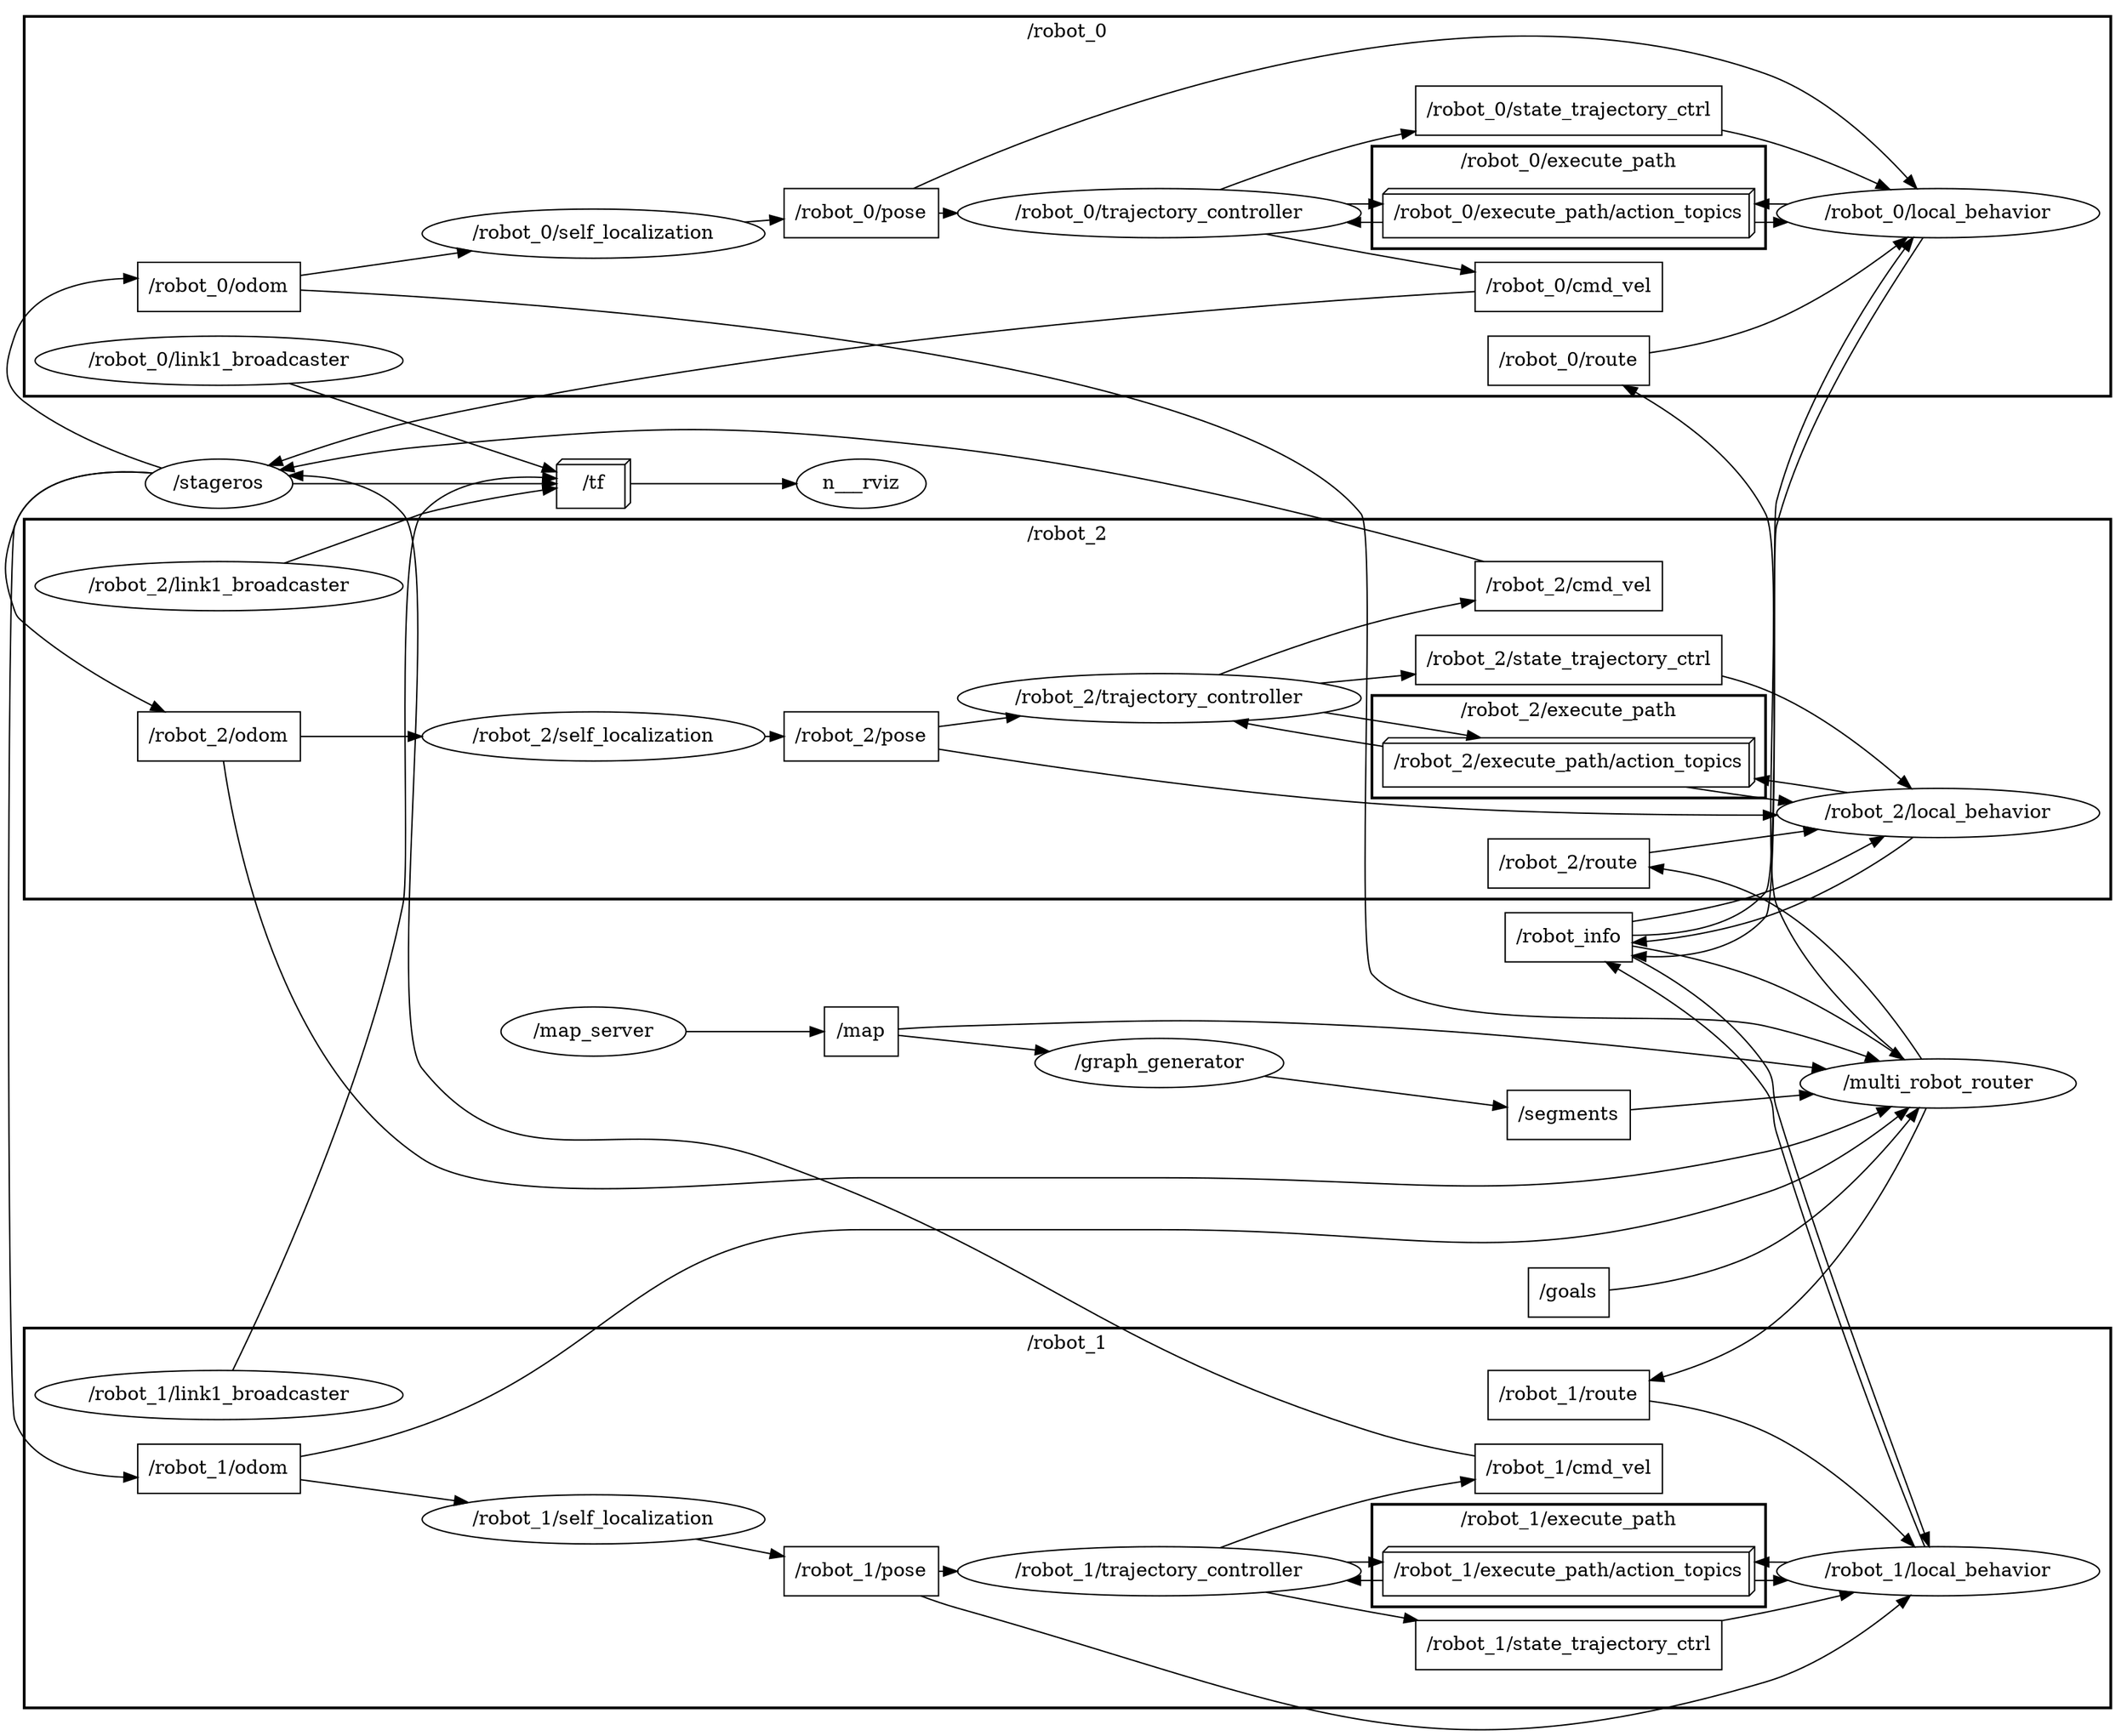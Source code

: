 digraph graphname {
	graph [bb="0,0,1248.9,1238",
		compound=True,
		rank=same,
		rankdir=LR,
		ranksep=0.2
	];
	node [label="\N"];
	subgraph cluster___robot_2 {
		graph [bb="13.707,583.99,1240.9,861.99",
			compound=True,
			label="/robot_2",
			lheight=0.21,
			lp="627.32,850.49",
			lwidth=0.64,
			rank=same,
			rankdir=LR,
			ranksep=0.2,
			style=bold
		];
		subgraph cluster___robot_2__execute_path {
			graph [bb="806.15,657.99,1035.1,732.99",
				compound=True,
				label="/robot_2/execute_path",
				lheight=0.21,
				lp="920.65,721.49",
				lwidth=1.68,
				rank=same,
				rankdir=LR,
				ranksep=0.2,
				style=bold
			];
			n_n__robot_2__execute_path__action_topics			 [URL=topic_3A__robot_2__execute_path__action_topics,
				height=0.5,
				label="/robot_2/execute_path/action_topics",
				pos="920.65,683.99",
				shape=box3d,
				tooltip="topic:/robot_2/execute_path/action_topics",
				width=2.9583];
		}
		n___robot_2__trajectory_controller		 [URL=__robot_2__trajectory_controller,
			height=0.5,
			label="/robot_2/trajectory_controller",
			pos="683.11,730.99",
			shape=ellipse,
			tooltip="/robot_2/trajectory_controller",
			width=3.1955];
		n_n__robot_2__execute_path__action_topics -> n___robot_2__trajectory_controller		 [penwidth=1,
			pos="e,726.45,714.25 813.92,695.45 811.3,695.97 808.71,696.48 806.15,696.99 783.26,701.55 757.99,706.71 736.4,711.83"];
		n___robot_2__local_behavior		 [URL=__robot_2__local_behavior,
			height=0.5,
			label="/robot_2/local_behavior",
			pos="1138,646.99",
			shape=ellipse,
			tooltip="/robot_2/local_behavior",
			width=2.6359];
		n_n__robot_2__execute_path__action_topics -> n___robot_2__local_behavior		 [penwidth=1,
			pos="e,1052.7,654.88 989.8,665.96 1006.5,662.72 1024.7,659.47 1042.3,656.55"];
		t___robot_2__odom		 [URL=topic_3A__robot_2__odom,
			height=0.5,
			label="/robot_2/odom",
			pos="127.65,702.99",
			shape=box,
			tooltip="topic:/robot_2/odom",
			width=1.3611];
		n___robot_2__self_localization		 [URL=__robot_2__self_localization,
			height=0.5,
			label="/robot_2/self_localization",
			pos="348.33,702.99",
			shape=ellipse,
			tooltip="/robot_2/self_localization",
			width=2.7984];
		t___robot_2__odom -> n___robot_2__self_localization		 [penwidth=1,
			pos="e,247.2,702.99 176.91,702.99 194.83,702.99 215.96,702.99 237.14,702.99"];
		t___robot_2__route		 [URL=topic_3A__robot_2__route,
			height=0.5,
			label="/robot_2/route",
			pos="920.65,609.99",
			shape=box,
			tooltip="topic:/robot_2/route",
			width=1.3056];
		t___robot_2__route -> n___robot_2__local_behavior		 [penwidth=1,
			pos="e,1067.2,634.99 967.86,617.93 993.84,622.39 1027,628.09 1057.1,633.26"];
		t___robot_2__cmd_vel		 [URL=topic_3A__robot_2__cmd_vel,
			height=0.5,
			label="/robot_2/cmd_vel",
			pos="920.65,812.99",
			shape=box,
			tooltip="topic:/robot_2/cmd_vel",
			width=1.5694];
		t___robot_2__pose		 [URL=topic_3A__robot_2__pose,
			height=0.5,
			label="/robot_2/pose",
			pos="508.57,702.99",
			shape=box,
			tooltip="topic:/robot_2/pose",
			width=1.2639];
		t___robot_2__pose -> n___robot_2__trajectory_controller		 [penwidth=1,
			pos="e,602.69,718.1 554.45,710.28 566.23,712.19 579.35,714.32 592.58,716.46"];
		t___robot_2__pose -> n___robot_2__local_behavior		 [penwidth=1,
			pos="e,1043.4,645.42 554.28,693.56 612.11,681.83 716.12,662.34 806.15,653.99 881.91,646.97 967.83,645.34 1033.1,645.4"];
		t___robot_2__state_trajectory_ctrl		 [URL=topic_3A__robot_2__state_trajectory_ctrl,
			height=0.5,
			label="/robot_2/state_trajectory_ctrl",
			pos="920.65,758.99",
			shape=box,
			tooltip="topic:/robot_2/state_trajectory_ctrl",
			width=2.4167];
		t___robot_2__state_trajectory_ctrl -> n___robot_2__local_behavior		 [penwidth=1,
			pos="e,1122.1,665.01 1007.9,747.36 1017.3,744.61 1026.6,741.2 1035.1,736.99 1066.9,721.37 1096.4,693.2 1115.4,672.52"];
		n___robot_2__link1_broadcaster		 [URL=__robot_2__link1_broadcaster,
			height=0.5,
			label="/robot_2/link1_broadcaster",
			pos="127.65,812.99",
			shape=ellipse,
			tooltip="/robot_2/link1_broadcaster",
			width=2.9428];
		n___robot_2__self_localization -> t___robot_2__pose		 [penwidth=1,
			pos="e,462.78,702.99 449.1,702.99 450.27,702.99 451.44,702.99 452.59,702.99"];
		n___robot_2__trajectory_controller -> n_n__robot_2__execute_path__action_topics		 [penwidth=1,
			pos="e,869.34,702 777.7,720.67 787.31,718.77 796.92,716.83 806.15,714.99 823.43,711.55 842.2,707.88 859.41,704.18"];
		n___robot_2__trajectory_controller -> t___robot_2__cmd_vel		 [penwidth=1,
			pos="e,863.92,801.95 717.6,748.17 741.74,760.03 775.35,775.5 806.15,785.99 821.47,791.21 838.29,795.81 854.17,799.65"];
		n___robot_2__trajectory_controller -> t___robot_2__state_trajectory_ctrl		 [penwidth=1,
			pos="e,833.46,748.75 775.18,741.82 790.89,743.69 807.28,745.63 823.13,747.52"];
		n___robot_2__local_behavior -> n_n__robot_2__execute_path__action_topics		 [penwidth=1,
			pos="e,1027.5,672.57 1084.4,661.93 1070.1,664.88 1054,667.92 1037.7,670.8"];
	}
	subgraph cluster___robot_0 {
		graph [bb="13.707,951.99,1240.9,1230",
			compound=True,
			label="/robot_0",
			lheight=0.21,
			lp="627.32,1218.5",
			lwidth=0.64,
			rank=same,
			rankdir=LR,
			ranksep=0.2,
			style=bold
		];
		subgraph cluster___robot_0__execute_path {
			graph [bb="806.15,1060,1035.1,1135",
				compound=True,
				label="/robot_0/execute_path",
				lheight=0.21,
				lp="920.65,1123.5",
				lwidth=1.68,
				rank=same,
				rankdir=LR,
				ranksep=0.2,
				style=bold
			];
			n_n__robot_0__execute_path__action_topics			 [URL=topic_3A__robot_0__execute_path__action_topics,
				height=0.5,
				label="/robot_0/execute_path/action_topics",
				pos="920.65,1086",
				shape=box3d,
				tooltip="topic:/robot_0/execute_path/action_topics",
				width=2.9583];
		}
		n___robot_0__trajectory_controller		 [URL=__robot_0__trajectory_controller,
			height=0.5,
			label="/robot_0/trajectory_controller",
			pos="683.11,1086",
			shape=ellipse,
			tooltip="/robot_0/trajectory_controller",
			width=3.1955];
		n_n__robot_0__execute_path__action_topics -> n___robot_0__trajectory_controller		 [penwidth=1,
			pos="e,790.17,1079.3 814.05,1079.3 809.46,1079.3 804.85,1079.2 800.24,1079.2"];
		n___robot_0__local_behavior		 [URL=__robot_0__local_behavior,
			height=0.5,
			label="/robot_0/local_behavior",
			pos="1138,1086",
			shape=ellipse,
			tooltip="/robot_0/local_behavior",
			width=2.6359];
		n_n__robot_0__execute_path__action_topics -> n___robot_0__local_behavior		 [penwidth=1,
			pos="e,1049.7,1079.4 1027.5,1079.2 1031.5,1079.2 1035.6,1079.2 1039.7,1079.3"];
		t___robot_0__cmd_vel		 [URL=topic_3A__robot_0__cmd_vel,
			height=0.5,
			label="/robot_0/cmd_vel",
			pos="920.65,1032",
			shape=box,
			tooltip="topic:/robot_0/cmd_vel",
			width=1.5694];
		t___robot_0__route		 [URL=topic_3A__robot_0__route,
			height=0.5,
			label="/robot_0/route",
			pos="920.65,977.99",
			shape=box,
			tooltip="topic:/robot_0/route",
			width=1.3056];
		t___robot_0__route -> n___robot_0__local_behavior		 [penwidth=1,
			pos="e,1119.6,1068.1 967.68,984.22 988.95,988.27 1014.1,994.76 1035.1,1005 1064.3,1019.1 1092.7,1042.8 1112.1,1060.9"];
		t___robot_0__odom		 [URL=topic_3A__robot_0__odom,
			height=0.5,
			label="/robot_0/odom",
			pos="127.65,1032",
			shape=box,
			tooltip="topic:/robot_0/odom",
			width=1.3611];
		n___robot_0__self_localization		 [URL=__robot_0__self_localization,
			height=0.5,
			label="/robot_0/self_localization",
			pos="348.33,1071",
			shape=ellipse,
			tooltip="/robot_0/self_localization",
			width=2.7984];
		t___robot_0__odom -> n___robot_0__self_localization		 [penwidth=1,
			pos="e,276.35,1058.3 176.91,1040.6 203.13,1045.3 236.24,1051.2 266.29,1056.5"];
		t___robot_0__pose		 [URL=topic_3A__robot_0__pose,
			height=0.5,
			label="/robot_0/pose",
			pos="508.57,1086",
			shape=box,
			tooltip="topic:/robot_0/pose",
			width=1.2639];
		t___robot_0__pose -> n___robot_0__trajectory_controller		 [penwidth=1,
			pos="e,567.81,1086 554.45,1086 555.53,1086 556.61,1086 557.71,1086"];
		t___robot_0__pose -> n___robot_0__local_behavior		 [penwidth=1,
			pos="e,1125.9,1103.9 540.73,1104 624.04,1149.8 857.63,1261.6 1035.1,1188 1072,1172.7 1102.4,1137 1120.2,1112.2"];
		t___robot_0__state_trajectory_ctrl		 [URL=topic_3A__robot_0__state_trajectory_ctrl,
			height=0.5,
			label="/robot_0/state_trajectory_ctrl",
			pos="920.65,1161",
			shape=box,
			tooltip="topic:/robot_0/state_trajectory_ctrl",
			width=2.4167];
		t___robot_0__state_trajectory_ctrl -> n___robot_0__local_behavior		 [penwidth=1,
			pos="e,1109,1103.4 1007.9,1147 1017.2,1144.7 1026.4,1142 1035.1,1139 1057.6,1131.1 1081.3,1119.1 1100.2,1108.4"];
		n___robot_0__trajectory_controller -> n_n__robot_0__execute_path__action_topics		 [penwidth=1,
			pos="e,814.05,1092.7 790.17,1092.7 794.75,1092.7 799.37,1092.7 803.98,1092.7"];
		n___robot_0__trajectory_controller -> t___robot_0__cmd_vel		 [penwidth=1,
			pos="e,863.86,1043.4 744.54,1070.7 764.16,1065.9 786.05,1060.6 806.15,1056 821.53,1052.5 838.13,1048.9 853.75,1045.5"];
		n___robot_0__trajectory_controller -> t___robot_0__state_trajectory_ctrl		 [penwidth=1,
			pos="e,833.63,1146.4 718.33,1103.3 742.38,1114.8 775.59,1129.5 806.15,1139 811.8,1140.7 817.65,1142.4 823.59,1143.9"];
		n___robot_0__self_localization -> t___robot_0__pose		 [penwidth=1,
			pos="e,462.75,1081.7 437.7,1079.4 442.7,1079.8 447.64,1080.3 452.45,1080.8"];
		n___robot_0__local_behavior -> n_n__robot_0__execute_path__action_topics		 [penwidth=1,
			pos="e,1027.5,1092.7 1049.7,1092.6 1045.7,1092.7 1041.6,1092.7 1037.6,1092.7"];
		n___robot_0__link1_broadcaster		 [URL=__robot_0__link1_broadcaster,
			height=0.5,
			label="/robot_0/link1_broadcaster",
			pos="127.65,977.99",
			shape=ellipse,
			tooltip="/robot_0/link1_broadcaster",
			width=2.9428];
	}
	subgraph cluster___robot_1 {
		graph [bb="13.707,12.992,1240.9,290.99",
			compound=True,
			label="/robot_1",
			lheight=0.21,
			lp="627.32,279.49",
			lwidth=0.64,
			rank=same,
			rankdir=LR,
			ranksep=0.2,
			style=bold
		];
		subgraph cluster___robot_1__execute_path {
			graph [bb="806.15,86.992,1035.1,161.99",
				compound=True,
				label="/robot_1/execute_path",
				lheight=0.21,
				lp="920.65,150.49",
				lwidth=1.68,
				rank=same,
				rankdir=LR,
				ranksep=0.2,
				style=bold
			];
			n_n__robot_1__execute_path__action_topics			 [URL=topic_3A__robot_1__execute_path__action_topics,
				height=0.5,
				label="/robot_1/execute_path/action_topics",
				pos="920.65,112.99",
				shape=box3d,
				tooltip="topic:/robot_1/execute_path/action_topics",
				width=2.9583];
		}
		n___robot_1__local_behavior		 [URL=__robot_1__local_behavior,
			height=0.5,
			label="/robot_1/local_behavior",
			pos="1138,112.99",
			shape=ellipse,
			tooltip="/robot_1/local_behavior",
			width=2.6359];
		n_n__robot_1__execute_path__action_topics -> n___robot_1__local_behavior		 [penwidth=1,
			pos="e,1049.7,106.35 1027.5,106.24 1031.5,106.24 1035.6,106.25 1039.7,106.27"];
		n___robot_1__trajectory_controller		 [URL=__robot_1__trajectory_controller,
			height=0.5,
			label="/robot_1/trajectory_controller",
			pos="683.11,112.99",
			shape=ellipse,
			tooltip="/robot_1/trajectory_controller",
			width=3.1955];
		n_n__robot_1__execute_path__action_topics -> n___robot_1__trajectory_controller		 [penwidth=1,
			pos="e,790.17,106.27 814.05,106.27 809.46,106.25 804.85,106.24 800.24,106.24"];
		t___robot_1__state_trajectory_ctrl		 [URL=topic_3A__robot_1__state_trajectory_ctrl,
			height=0.5,
			label="/robot_1/state_trajectory_ctrl",
			pos="920.65,58.992",
			shape=box,
			tooltip="topic:/robot_1/state_trajectory_ctrl",
			width=2.4167];
		t___robot_1__state_trajectory_ctrl -> n___robot_1__local_behavior		 [penwidth=1,
			pos="e,1087.8,97.641 1008,76.506 1017.2,78.593 1026.4,80.773 1035.1,82.992 1049,86.498 1063.9,90.638 1077.8,94.703"];
		t___robot_1__pose		 [URL=topic_3A__robot_1__pose,
			height=0.5,
			label="/robot_1/pose",
			pos="508.57,112.99",
			shape=box,
			tooltip="topic:/robot_1/pose",
			width=1.2639];
		t___robot_1__pose -> n___robot_1__local_behavior		 [penwidth=1,
			pos="e,1121.6,94.939 545.6,94.936 552.92,91.673 560.66,88.513 568.07,85.992 765.92,18.726 837.85,-36.876 1035.1,31.992 1066.6,42.972 1095.6,68.169 1114.6,87.567"];
		t___robot_1__pose -> n___robot_1__trajectory_controller		 [penwidth=1,
			pos="e,567.81,112.99 554.45,112.99 555.53,112.99 556.61,112.99 557.71,112.99"];
		t___robot_1__cmd_vel		 [URL=topic_3A__robot_1__cmd_vel,
			height=0.5,
			label="/robot_1/cmd_vel",
			pos="920.65,187.99",
			shape=box,
			tooltip="topic:/robot_1/cmd_vel",
			width=1.5694];
		t___robot_1__route		 [URL=topic_3A__robot_1__route,
			height=0.5,
			label="/robot_1/route",
			pos="920.65,241.99",
			shape=box,
			tooltip="topic:/robot_1/route",
			width=1.3056];
		t___robot_1__route -> n___robot_1__local_behavior		 [penwidth=1,
			pos="e,1124.1,131.14 967.68,236.93 989.2,233.13 1014.6,226.51 1035.1,214.99 1069,196.07 1099.2,162.68 1117.8,139.27"];
		t___robot_1__odom		 [URL=topic_3A__robot_1__odom,
			height=0.5,
			label="/robot_1/odom",
			pos="127.65,187.99",
			shape=box,
			tooltip="topic:/robot_1/odom",
			width=1.3611];
		n___robot_1__self_localization		 [URL=__robot_1__self_localization,
			height=0.5,
			label="/robot_1/self_localization",
			pos="348.33,150.99",
			shape=ellipse,
			tooltip="/robot_1/self_localization",
			width=2.7984];
		t___robot_1__odom -> n___robot_1__self_localization		 [penwidth=1,
			pos="e,274.67,163.29 176.91,179.83 202.67,175.47 235.1,169.98 264.74,164.97"];
		n___robot_1__link1_broadcaster		 [URL=__robot_1__link1_broadcaster,
			height=0.5,
			label="/robot_1/link1_broadcaster",
			pos="127.65,241.99",
			shape=ellipse,
			tooltip="/robot_1/link1_broadcaster",
			width=2.9428];
		n___robot_1__local_behavior -> n_n__robot_1__execute_path__action_topics		 [penwidth=1,
			pos="e,1027.5,119.74 1049.7,119.63 1045.7,119.68 1041.6,119.71 1037.6,119.72"];
		n___robot_1__trajectory_controller -> n_n__robot_1__execute_path__action_topics		 [penwidth=1,
			pos="e,814.05,119.71 790.17,119.71 794.75,119.74 799.37,119.75 803.98,119.74"];
		n___robot_1__trajectory_controller -> t___robot_1__state_trajectory_ctrl		 [penwidth=1,
			pos="e,833.44,76.912 744.54,97.723 764.16,92.877 786.05,87.587 806.15,82.992 811.81,81.698 817.63,80.392 823.52,79.091"];
		n___robot_1__trajectory_controller -> t___robot_1__cmd_vel		 [penwidth=1,
			pos="e,863.92,179.69 718.33,130.25 742.38,141.78 775.59,156.52 806.15,165.99 821.33,170.7 837.97,174.6 853.72,177.74"];
		n___robot_1__self_localization -> t___robot_1__pose		 [penwidth=1,
			pos="e,462.96,123.71 409.15,136.63 423.52,133.18 438.79,129.51 452.91,126.12"];
	}
	n___multi_robot_router	 [URL=__multi_robot_router,
		height=0.5,
		label="/multi_robot_router",
		pos="1138,436.99",
		shape=ellipse,
		tooltip="/multi_robot_router",
		width=2.2387];
	t___robot_2__odom -> n___multi_robot_router	 [penwidth=1,
		pos="e,1060.5,431.83 140.2,684.73 181.56,621.83 329.36,417.99 507.57,417.99 507.57,417.99 507.57,417.99 684.11,417.99 811.74,417.99 959.43,425.62 1050.5,431.21"];
	n___stageros	 [URL=__stageros,
		height=0.5,
		label="/stageros",
		pos="127.65,887.99",
		shape=ellipse,
		tooltip="/stageros",
		width=1.1735];
	t___robot_2__cmd_vel -> n___stageros	 [penwidth=1,
		pos="e,162.91,897.91 871.17,831.09 801.99,855.86 670.44,899.06 554.07,914.99 419.11,933.47 382.96,930.16 247.59,914.99 222.5,912.18 194.98,906.13 172.73,900.47"];
	n_n__tf	 [URL=topic_3A__tf,
		height=0.5,
		label="/tf",
		pos="348.33,887.99",
		shape=box3d,
		tooltip="topic:/tf",
		width=0.75];
	n___robot_2__link1_broadcaster -> n_n__tf	 [penwidth=1,
		pos="e,321.11,883.71 164.65,830 193.42,843.4 231.48,860.69 247.59,865.99 268.29,872.81 292.1,878.15 311.27,881.86"];
	t___robot_info	 [URL=topic_3A__robot_info,
		height=0.5,
		label="/robot_info",
		pos="920.65,555.99",
		shape=box,
		tooltip="topic:/robot_info",
		width=1.0694];
	n___robot_2__local_behavior -> t___robot_info	 [penwidth=1,
		pos="e,959.25,552.54 1122.8,628.96 1104,611.03 1069.2,585.17 1035.1,570.99 1014.4,562.34 990.16,556.67 969.42,553.77"];
	t___robot_0__cmd_vel -> n___stageros	 [penwidth=1,
		pos="e,156.35,901.4 863.86,1028.6 747.51,1020.5 471.24,996.14 247.59,935.99 219.37,928.4 188.82,915.98 165.75,905.67"];
	t___robot_0__odom -> n___multi_robot_router	 [penwidth=1,
		pos="e,1058.9,440.64 176.85,1037.8 303.95,1050.2 648.66,1063.4 798.15,865.99 811.27,848.67 791.52,491.06 806.15,474.99 822.28,457.27 956.29,446.56 1048.7,441.22"];
	n___robot_0__local_behavior -> t___robot_info	 [penwidth=1,
		pos="e,959.32,545.44 1129.1,1068 1109.9,1029.9 1061.2,939.54 1043.1,856.99 1039.7,841.47 1045.3,583.2 1035.1,570.99 1019.4,552.13 992.92,545.79 969.48,545.3"];
	n___robot_0__link1_broadcaster -> n_n__tf	 [penwidth=1,
		pos="e,321.26,898.72 169.01,961.38 209.97,944.52 272.75,918.69 311.86,902.59"];
	t___robot_1__cmd_vel -> n___stageros	 [penwidth=1,
		pos="e,169.41,890.73 864.01,197.48 706.52,224.61 267.65,302.03 247.59,325.99 209.06,372.01 272.03,819.89 233.59,865.99 220.54,881.64 199.48,887.93 179.63,890"];
	t___robot_1__odom -> n___multi_robot_router	 [penwidth=1,
		pos="e,1128.8,418.93 176.89,193.77 361.84,215.98 1016.2,295.17 1035.1,305.99 1077.1,330 1107.9,378.84 1124,409.63"];
	n___robot_1__link1_broadcaster -> n_n__tf	 [penwidth=1,
		pos="e,321.29,890.23 136.13,260.27 156.23,310.36 211.39,454.44 233.59,579.99 239.13,611.32 227.06,841.68 247.59,865.99 262.83,884.04 289.21,889.26 311.02,890.12"];
	n___robot_1__local_behavior -> t___robot_info	 [penwidth=1,
		pos="e,959.16,550.19 1127.7,131.12 1108.1,176.26 1063,296.04 1043.1,400.99 1040.7,414.01 1043.7,509.88 1035.1,519.99 1019.2,538.85 992.68,545.87 969.3,549.02"];
	t___goals	 [URL=topic_3A__goals,
		height=0.5,
		label="/goals",
		pos="920.65,501.99",
		shape=box,
		tooltip="topic:/goals",
		width=0.75];
	t___goals -> n___multi_robot_router	 [penwidth=1,
		pos="e,1092.3,451.9 947.88,494.9 970.94,488.6 1005.4,479.01 1035.1,469.99 1050.6,465.33 1067.2,460.05 1082.5,455.1"];
	t___segments	 [URL=topic_3A__segments,
		height=0.5,
		label="/segments",
		pos="920.65,371.99",
		shape=box,
		tooltip="topic:/segments",
		width=0.98611];
	t___segments -> n___multi_robot_router	 [penwidth=1,
		pos="e,1092.3,422.08 956.27,381.38 978.8,387.58 1008.8,396.01 1035.1,403.99 1050.6,408.66 1067.2,413.94 1082.5,418.89"];
	t___map	 [URL=topic_3A__map,
		height=0.5,
		label="/map",
		pos="508.57,352.99",
		shape=box,
		tooltip="topic:/map",
		width=0.75];
	t___map -> n___multi_robot_router	 [penwidth=1,
		pos="e,1124,418.92 535.64,346 614.35,326.24 855.22,275.78 1035.1,344.99 1069.3,358.12 1099.1,388.55 1117.5,410.83"];
	n___graph_generator	 [URL=__graph_generator,
		height=0.5,
		label="/graph_generator",
		pos="683.11,371.99",
		shape=ellipse,
		tooltip="/graph_generator",
		width=1.9679];
	t___map -> n___graph_generator	 [penwidth=1,
		pos="e,617.94,364.93 535.78,355.88 555,357.99 582.13,360.98 607.81,363.81"];
	t___robot_info -> n___robot_2__local_behavior	 [penwidth=1,
		pos="e,1105.8,629.8 959.25,568.16 981.87,572.84 1010.9,578.88 1035.1,588.99 1057,598.09 1079.2,612.01 1097.2,624.06"];
	t___robot_info -> n___robot_0__local_behavior	 [penwidth=1,
		pos="e,1123.5,1068.1 959.32,560.5 984.84,562.19 1017.1,567.34 1035.1,588.99 1045.3,601.2 1039.7,859.47 1043.1,874.99 1058.5,944.84 1095.6,1020.3 1118.4,1059.4"];
	t___robot_info -> n___robot_1__local_behavior	 [penwidth=1,
		pos="e,1131.2,131.2 959.16,565.25 984.61,565.69 1016.8,559.64 1035.1,537.99 1043.7,527.88 1040.7,432.01 1043.1,418.99 1063,313.91 1108.2,193.95 1127.8,140.65"];
	t___robot_info -> n___multi_robot_router	 [penwidth=1,
		pos="e,1122.4,454.78 959.34,551.84 982.27,548.17 1011.6,541.39 1035.1,528.99 1067,512.28 1096.6,483.35 1115.7,462.38"];
	n___rviz	 [height=0.5,
		pos="508.57,887.99",
		width=1.1735];
	n_n__tf -> n___rviz	 [penwidth=1,
		pos="e,466.22,887.99 375.46,887.99 397.33,887.99 429.2,887.99 456.16,887.99"];
	n___stageros -> t___robot_2__odom	 [penwidth=1,
		pos="e,83.039,721.02 86.48,892.3 55.651,892.92 17.083,887.23 6.7071,856.99 -2.2357,830.93 -2.2357,821.06 6.7071,794.99 17.476,763.61 46.859,740.85 73.964,725.83"];
	n___stageros -> t___robot_0__odom	 [penwidth=1,
		pos="e,78.566,1034.2 95.977,900.31 71.812,910.69 38.559,927.18 13.707,947.99 -2.8206,961.84 -0.28959,975.6 6.7071,995.99 15.218,1020.8 42.214,1030.3 68.546,1033.3"];
	n___stageros -> t___robot_1__odom	 [penwidth=1,
		pos="e,78.566,185.77 86.48,892.3 55.651,892.92 17.083,887.23 6.7071,856.99 1.0007,840.36 1.0007,240.62 6.7071,223.99 15.218,199.19 42.214,189.71 68.546,186.65"];
	n___stageros -> n_n__tf	 [penwidth=1,
		pos="e,321.2,887.99 170.04,887.99 210.67,887.99 272.05,887.99 310.88,887.99"];
	n___multi_robot_router -> t___robot_2__route	 [penwidth=1,
		pos="e,967.81,606.64 1129.7,455.01 1116,486.21 1083.4,550.13 1035.1,582.99 1018.3,594.44 997.22,601.06 977.79,604.88"];
	n___multi_robot_router -> t___robot_0__route	 [penwidth=1,
		pos="e,949.86,959.87 1120.6,454.68 1098.2,480.12 1059,529.56 1043.1,579.99 1033.6,610.32 1047.8,836.84 1035.1,865.99 1019.2,902.76 984.94,933.77 958.23,953.77"];
	n___multi_robot_router -> t___robot_1__route	 [penwidth=1,
		pos="e,967.8,245.36 1123.2,418.95 1103.6,392.73 1067.3,342.06 1043.1,294.99 1038.6,286.11 1042.5,280.73 1035.1,273.99 1019.5,259.69 997.96,251.72 977.84,247.3"];
	n___map_server	 [URL=__map_server,
		height=0.5,
		label="/map_server",
		pos="348.33,352.99",
		shape=ellipse,
		tooltip="/map_server",
		width=1.5165];
	n___map_server -> t___map	 [penwidth=1,
		pos="e,481.29,352.99 403.34,352.99 425.66,352.99 450.94,352.99 471.02,352.99"];
	n___graph_generator -> t___segments	 [penwidth=1,
		pos="e,884.94,371.99 754.14,371.99 793.22,371.99 840.74,371.99 874.82,371.99"];
}
